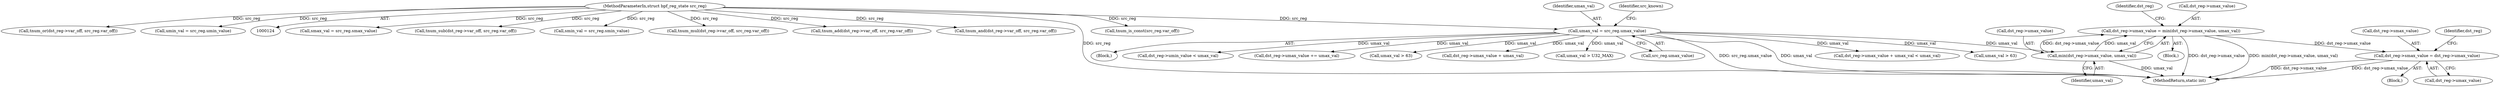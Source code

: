 digraph "0_linux_4374f256ce8182019353c0c639bb8d0695b4c941@pointer" {
"1000527" [label="(Call,dst_reg->smax_value = dst_reg->umax_value)"];
"1000488" [label="(Call,dst_reg->umax_value = min(dst_reg->umax_value, umax_val))"];
"1000492" [label="(Call,min(dst_reg->umax_value, umax_val))"];
"1000176" [label="(Call,umax_val = src_reg.umax_value)"];
"1000128" [label="(MethodParameterIn,struct bpf_reg_state src_reg)"];
"1000166" [label="(Call,smax_val = src_reg.smax_value)"];
"1000501" [label="(Identifier,dst_reg)"];
"1000129" [label="(Block,)"];
"1000492" [label="(Call,min(dst_reg->umax_value, umax_val))"];
"1000128" [label="(MethodParameterIn,struct bpf_reg_state src_reg)"];
"1000352" [label="(Call,tnum_sub(dst_reg->var_off, src_reg.var_off))"];
"1000528" [label="(Call,dst_reg->smax_value)"];
"1000161" [label="(Call,smin_val = src_reg.smin_value)"];
"1000365" [label="(Call,tnum_mul(dst_reg->var_off, src_reg.var_off))"];
"1000320" [label="(Call,dst_reg->umin_value < umax_val)"];
"1000496" [label="(Identifier,umax_val)"];
"1000176" [label="(Call,umax_val = src_reg.umax_value)"];
"1000177" [label="(Identifier,umax_val)"];
"1000266" [label="(Call,dst_reg->umax_value += umax_val)"];
"1000702" [label="(Call,umax_val > 63)"];
"1000275" [label="(Call,tnum_add(dst_reg->var_off, src_reg.var_off))"];
"1000535" [label="(Identifier,dst_reg)"];
"1000242" [label="(Call,dst_reg->umax_value + umax_val)"];
"1000489" [label="(Call,dst_reg->umax_value)"];
"1000472" [label="(Call,tnum_and(dst_reg->var_off, src_reg.var_off))"];
"1000527" [label="(Call,dst_reg->smax_value = dst_reg->umax_value)"];
"1000390" [label="(Call,umax_val > U32_MAX)"];
"1000519" [label="(Block,)"];
"1000178" [label="(Call,src_reg.umax_value)"];
"1000195" [label="(Block,)"];
"1000769" [label="(MethodReturn,static int)"];
"1000182" [label="(Identifier,src_known)"];
"1000241" [label="(Call,dst_reg->umax_value + umax_val < umax_val)"];
"1000183" [label="(Call,tnum_is_const(src_reg.var_off))"];
"1000488" [label="(Call,dst_reg->umax_value = min(dst_reg->umax_value, umax_val))"];
"1000561" [label="(Call,tnum_or(dst_reg->var_off, src_reg.var_off))"];
"1000171" [label="(Call,umin_val = src_reg.umin_value)"];
"1000493" [label="(Call,dst_reg->umax_value)"];
"1000531" [label="(Call,dst_reg->umax_value)"];
"1000634" [label="(Call,umax_val > 63)"];
"1000527" -> "1000519"  [label="AST: "];
"1000527" -> "1000531"  [label="CFG: "];
"1000528" -> "1000527"  [label="AST: "];
"1000531" -> "1000527"  [label="AST: "];
"1000535" -> "1000527"  [label="CFG: "];
"1000527" -> "1000769"  [label="DDG: dst_reg->smax_value"];
"1000527" -> "1000769"  [label="DDG: dst_reg->umax_value"];
"1000488" -> "1000527"  [label="DDG: dst_reg->umax_value"];
"1000488" -> "1000195"  [label="AST: "];
"1000488" -> "1000492"  [label="CFG: "];
"1000489" -> "1000488"  [label="AST: "];
"1000492" -> "1000488"  [label="AST: "];
"1000501" -> "1000488"  [label="CFG: "];
"1000488" -> "1000769"  [label="DDG: dst_reg->umax_value"];
"1000488" -> "1000769"  [label="DDG: min(dst_reg->umax_value, umax_val)"];
"1000492" -> "1000488"  [label="DDG: dst_reg->umax_value"];
"1000492" -> "1000488"  [label="DDG: umax_val"];
"1000492" -> "1000496"  [label="CFG: "];
"1000493" -> "1000492"  [label="AST: "];
"1000496" -> "1000492"  [label="AST: "];
"1000492" -> "1000769"  [label="DDG: umax_val"];
"1000176" -> "1000492"  [label="DDG: umax_val"];
"1000176" -> "1000129"  [label="AST: "];
"1000176" -> "1000178"  [label="CFG: "];
"1000177" -> "1000176"  [label="AST: "];
"1000178" -> "1000176"  [label="AST: "];
"1000182" -> "1000176"  [label="CFG: "];
"1000176" -> "1000769"  [label="DDG: src_reg.umax_value"];
"1000176" -> "1000769"  [label="DDG: umax_val"];
"1000128" -> "1000176"  [label="DDG: src_reg"];
"1000176" -> "1000241"  [label="DDG: umax_val"];
"1000176" -> "1000242"  [label="DDG: umax_val"];
"1000176" -> "1000266"  [label="DDG: umax_val"];
"1000176" -> "1000320"  [label="DDG: umax_val"];
"1000176" -> "1000390"  [label="DDG: umax_val"];
"1000176" -> "1000634"  [label="DDG: umax_val"];
"1000176" -> "1000702"  [label="DDG: umax_val"];
"1000128" -> "1000124"  [label="AST: "];
"1000128" -> "1000769"  [label="DDG: src_reg"];
"1000128" -> "1000161"  [label="DDG: src_reg"];
"1000128" -> "1000166"  [label="DDG: src_reg"];
"1000128" -> "1000171"  [label="DDG: src_reg"];
"1000128" -> "1000183"  [label="DDG: src_reg"];
"1000128" -> "1000275"  [label="DDG: src_reg"];
"1000128" -> "1000352"  [label="DDG: src_reg"];
"1000128" -> "1000365"  [label="DDG: src_reg"];
"1000128" -> "1000472"  [label="DDG: src_reg"];
"1000128" -> "1000561"  [label="DDG: src_reg"];
}
